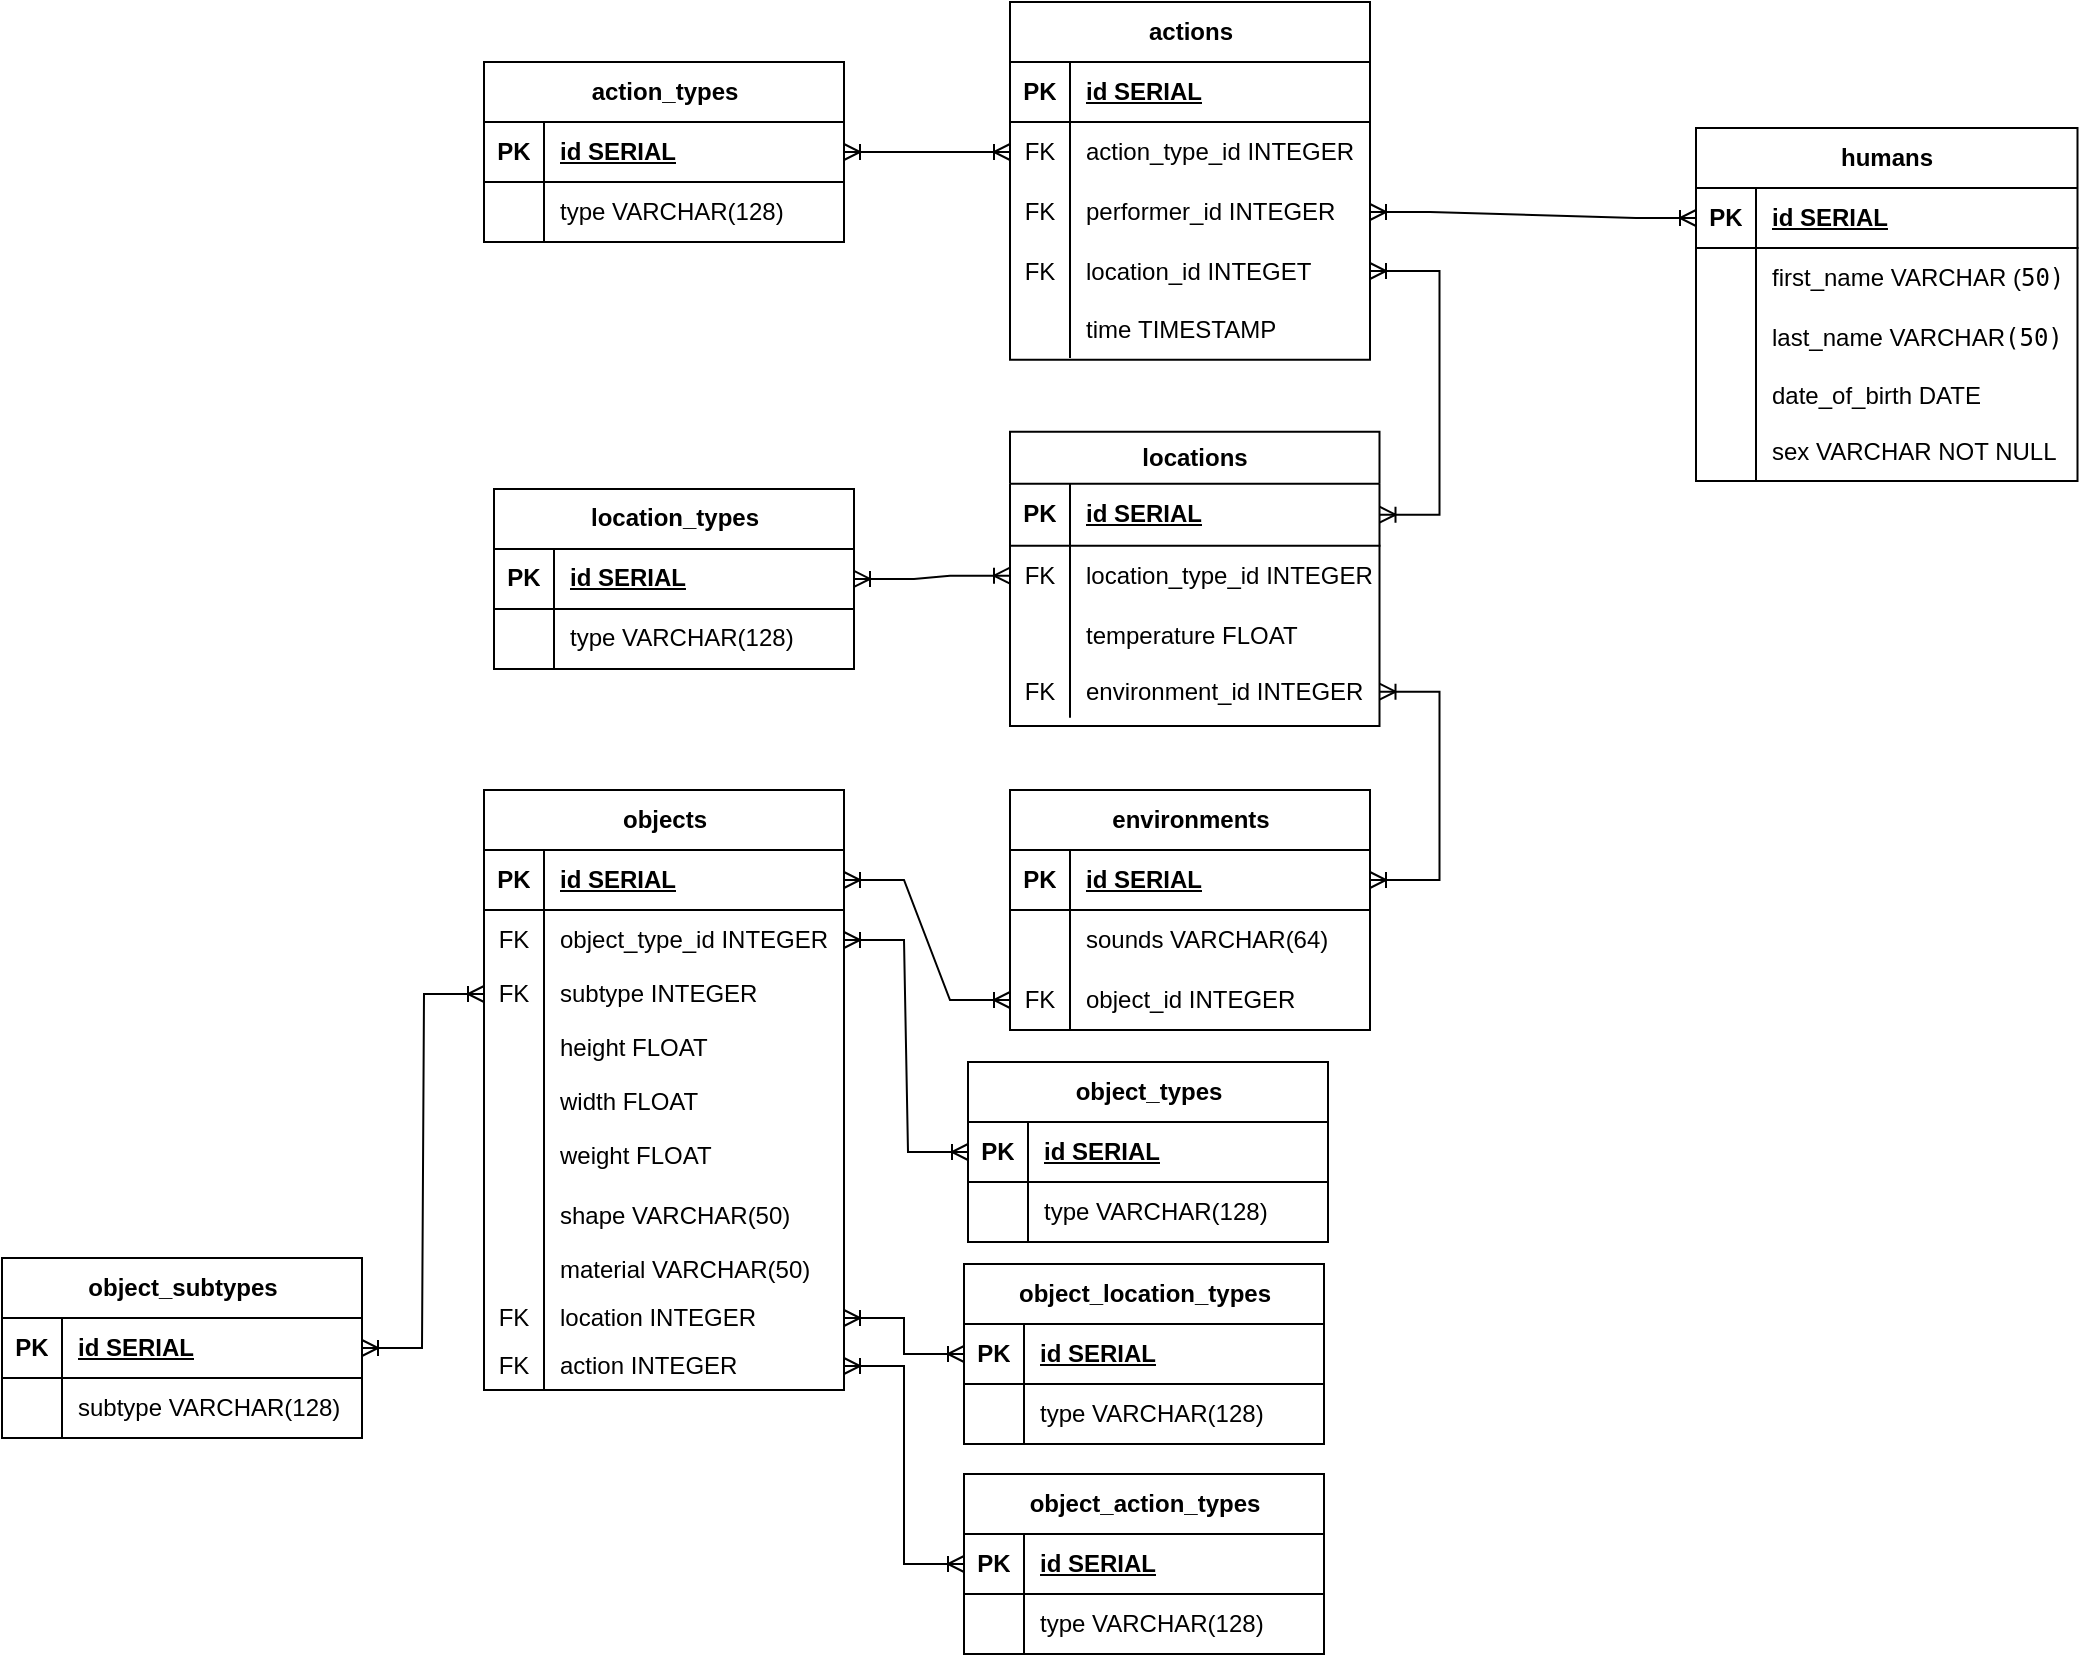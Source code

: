<mxfile version="21.1.9" type="device">
  <diagram id="1F1Uj4QIx_SxdpjS0qH0" name="Страница 1">
    <mxGraphModel dx="1195" dy="258" grid="0" gridSize="10" guides="1" tooltips="1" connect="1" arrows="1" fold="1" page="0" pageScale="1" pageWidth="827" pageHeight="1169" math="0" shadow="0">
      <root>
        <mxCell id="0" />
        <mxCell id="1" parent="0" />
        <mxCell id="ELPBEld-BGU16BLVGhPY-14" value="humans" style="shape=table;startSize=30;container=1;collapsible=1;childLayout=tableLayout;fixedRows=1;rowLines=0;fontStyle=1;align=center;resizeLast=1;html=1;fillColor=none;" parent="1" vertex="1">
          <mxGeometry x="897" y="718" width="190.75" height="176.458" as="geometry" />
        </mxCell>
        <mxCell id="ELPBEld-BGU16BLVGhPY-15" value="" style="shape=tableRow;horizontal=0;startSize=0;swimlaneHead=0;swimlaneBody=0;fillColor=none;collapsible=0;dropTarget=0;points=[[0,0.5],[1,0.5]];portConstraint=eastwest;top=0;left=0;right=0;bottom=1;" parent="ELPBEld-BGU16BLVGhPY-14" vertex="1">
          <mxGeometry y="30" width="190.75" height="30" as="geometry" />
        </mxCell>
        <mxCell id="ELPBEld-BGU16BLVGhPY-16" value="PK" style="shape=partialRectangle;connectable=0;fillColor=none;top=0;left=0;bottom=0;right=0;fontStyle=1;overflow=hidden;whiteSpace=wrap;html=1;" parent="ELPBEld-BGU16BLVGhPY-15" vertex="1">
          <mxGeometry width="30" height="30" as="geometry">
            <mxRectangle width="30" height="30" as="alternateBounds" />
          </mxGeometry>
        </mxCell>
        <mxCell id="ELPBEld-BGU16BLVGhPY-17" value="id&amp;nbsp;SERIAL" style="shape=partialRectangle;connectable=0;fillColor=none;top=0;left=0;bottom=0;right=0;align=left;spacingLeft=6;fontStyle=5;overflow=hidden;whiteSpace=wrap;html=1;" parent="ELPBEld-BGU16BLVGhPY-15" vertex="1">
          <mxGeometry x="30" width="160.75" height="30" as="geometry">
            <mxRectangle width="160.75" height="30" as="alternateBounds" />
          </mxGeometry>
        </mxCell>
        <mxCell id="ELPBEld-BGU16BLVGhPY-18" value="" style="shape=tableRow;horizontal=0;startSize=0;swimlaneHead=0;swimlaneBody=0;fillColor=none;collapsible=0;dropTarget=0;points=[[0,0.5],[1,0.5]];portConstraint=eastwest;top=0;left=0;right=0;bottom=0;" parent="ELPBEld-BGU16BLVGhPY-14" vertex="1">
          <mxGeometry y="60" width="190.75" height="30" as="geometry" />
        </mxCell>
        <mxCell id="ELPBEld-BGU16BLVGhPY-19" value="" style="shape=partialRectangle;connectable=0;fillColor=none;top=0;left=0;bottom=0;right=0;editable=1;overflow=hidden;whiteSpace=wrap;html=1;" parent="ELPBEld-BGU16BLVGhPY-18" vertex="1">
          <mxGeometry width="30" height="30" as="geometry">
            <mxRectangle width="30" height="30" as="alternateBounds" />
          </mxGeometry>
        </mxCell>
        <mxCell id="ELPBEld-BGU16BLVGhPY-20" value="first_name&amp;nbsp;VARCHAR (&lt;span style=&quot;border-color: var(--border-color); font-family: &amp;quot;JetBrains Mono&amp;quot;, monospace;&quot;&gt;50)&lt;/span&gt;" style="shape=partialRectangle;connectable=0;fillColor=none;top=0;left=0;bottom=0;right=0;align=left;spacingLeft=6;overflow=hidden;whiteSpace=wrap;html=1;" parent="ELPBEld-BGU16BLVGhPY-18" vertex="1">
          <mxGeometry x="30" width="160.75" height="30" as="geometry">
            <mxRectangle width="160.75" height="30" as="alternateBounds" />
          </mxGeometry>
        </mxCell>
        <mxCell id="ELPBEld-BGU16BLVGhPY-21" value="" style="shape=tableRow;horizontal=0;startSize=0;swimlaneHead=0;swimlaneBody=0;fillColor=none;collapsible=0;dropTarget=0;points=[[0,0.5],[1,0.5]];portConstraint=eastwest;top=0;left=0;right=0;bottom=0;" parent="ELPBEld-BGU16BLVGhPY-14" vertex="1">
          <mxGeometry y="90" width="190.75" height="30" as="geometry" />
        </mxCell>
        <mxCell id="ELPBEld-BGU16BLVGhPY-22" value="" style="shape=partialRectangle;connectable=0;fillColor=none;top=0;left=0;bottom=0;right=0;editable=1;overflow=hidden;whiteSpace=wrap;html=1;" parent="ELPBEld-BGU16BLVGhPY-21" vertex="1">
          <mxGeometry width="30" height="30" as="geometry">
            <mxRectangle width="30" height="30" as="alternateBounds" />
          </mxGeometry>
        </mxCell>
        <mxCell id="ELPBEld-BGU16BLVGhPY-23" value="last_name&amp;nbsp;VARCHAR&lt;span style=&quot;background-color: rgb(255, 255, 255);&quot;&gt;&lt;span style=&quot;font-family: &amp;quot;JetBrains Mono&amp;quot;, monospace;&quot;&gt;(&lt;/span&gt;&lt;span style=&quot;font-family: &amp;quot;JetBrains Mono&amp;quot;, monospace;&quot;&gt;50&lt;/span&gt;&lt;span style=&quot;font-family: &amp;quot;JetBrains Mono&amp;quot;, monospace;&quot;&gt;)&lt;/span&gt;&lt;/span&gt;" style="shape=partialRectangle;connectable=0;fillColor=none;top=0;left=0;bottom=0;right=0;align=left;spacingLeft=6;overflow=hidden;whiteSpace=wrap;html=1;" parent="ELPBEld-BGU16BLVGhPY-21" vertex="1">
          <mxGeometry x="30" width="160.75" height="30" as="geometry">
            <mxRectangle width="160.75" height="30" as="alternateBounds" />
          </mxGeometry>
        </mxCell>
        <mxCell id="ELPBEld-BGU16BLVGhPY-28" value="" style="shape=tableRow;horizontal=0;startSize=0;swimlaneHead=0;swimlaneBody=0;fillColor=none;collapsible=0;dropTarget=0;points=[[0,0.5],[1,0.5]];portConstraint=eastwest;top=0;left=0;right=0;bottom=0;" parent="ELPBEld-BGU16BLVGhPY-14" vertex="1">
          <mxGeometry y="120" width="190.75" height="28" as="geometry" />
        </mxCell>
        <mxCell id="ELPBEld-BGU16BLVGhPY-29" value="" style="shape=partialRectangle;connectable=0;fillColor=none;top=0;left=0;bottom=0;right=0;editable=1;overflow=hidden;whiteSpace=wrap;html=1;" parent="ELPBEld-BGU16BLVGhPY-28" vertex="1">
          <mxGeometry width="30" height="28" as="geometry">
            <mxRectangle width="30" height="28" as="alternateBounds" />
          </mxGeometry>
        </mxCell>
        <mxCell id="ELPBEld-BGU16BLVGhPY-30" value="date_of_birth&amp;nbsp;DATE" style="shape=partialRectangle;connectable=0;fillColor=none;top=0;left=0;bottom=0;right=0;align=left;spacingLeft=6;overflow=hidden;whiteSpace=wrap;html=1;strokeColor=inherit;strokeWidth=8;" parent="ELPBEld-BGU16BLVGhPY-28" vertex="1">
          <mxGeometry x="30" width="160.75" height="28" as="geometry">
            <mxRectangle width="160.75" height="28" as="alternateBounds" />
          </mxGeometry>
        </mxCell>
        <mxCell id="ELPBEld-BGU16BLVGhPY-47" value="" style="shape=tableRow;horizontal=0;startSize=0;swimlaneHead=0;swimlaneBody=0;fillColor=none;collapsible=0;dropTarget=0;points=[[0,0.5],[1,0.5]];portConstraint=eastwest;top=0;left=0;right=0;bottom=0;" parent="ELPBEld-BGU16BLVGhPY-14" vertex="1">
          <mxGeometry y="148" width="190.75" height="28" as="geometry" />
        </mxCell>
        <mxCell id="ELPBEld-BGU16BLVGhPY-48" value="" style="shape=partialRectangle;connectable=0;fillColor=none;top=0;left=0;bottom=0;right=0;editable=1;overflow=hidden;whiteSpace=wrap;html=1;" parent="ELPBEld-BGU16BLVGhPY-47" vertex="1">
          <mxGeometry width="30" height="28" as="geometry">
            <mxRectangle width="30" height="28" as="alternateBounds" />
          </mxGeometry>
        </mxCell>
        <mxCell id="ELPBEld-BGU16BLVGhPY-49" value="sex&amp;nbsp;VARCHAR NOT NULL" style="shape=partialRectangle;connectable=0;fillColor=none;top=0;left=0;bottom=0;right=0;align=left;spacingLeft=6;overflow=hidden;whiteSpace=wrap;html=1;strokeColor=inherit;strokeWidth=8;" parent="ELPBEld-BGU16BLVGhPY-47" vertex="1">
          <mxGeometry x="30" width="160.75" height="28" as="geometry">
            <mxRectangle width="160.75" height="28" as="alternateBounds" />
          </mxGeometry>
        </mxCell>
        <mxCell id="ELPBEld-BGU16BLVGhPY-52" value="actions" style="shape=table;startSize=30;container=1;collapsible=1;childLayout=tableLayout;fixedRows=1;rowLines=0;fontStyle=1;align=center;resizeLast=1;html=1;fillColor=none;" parent="1" vertex="1">
          <mxGeometry x="554" y="655" width="180" height="178.875" as="geometry" />
        </mxCell>
        <mxCell id="ELPBEld-BGU16BLVGhPY-53" value="" style="shape=tableRow;horizontal=0;startSize=0;swimlaneHead=0;swimlaneBody=0;fillColor=none;collapsible=0;dropTarget=0;points=[[0,0.5],[1,0.5]];portConstraint=eastwest;top=0;left=0;right=0;bottom=1;" parent="ELPBEld-BGU16BLVGhPY-52" vertex="1">
          <mxGeometry y="30" width="180" height="30" as="geometry" />
        </mxCell>
        <mxCell id="ELPBEld-BGU16BLVGhPY-54" value="PK" style="shape=partialRectangle;connectable=0;fillColor=none;top=0;left=0;bottom=0;right=0;fontStyle=1;overflow=hidden;whiteSpace=wrap;html=1;" parent="ELPBEld-BGU16BLVGhPY-53" vertex="1">
          <mxGeometry width="30" height="30" as="geometry">
            <mxRectangle width="30" height="30" as="alternateBounds" />
          </mxGeometry>
        </mxCell>
        <mxCell id="ELPBEld-BGU16BLVGhPY-55" value="id&amp;nbsp;SERIAL" style="shape=partialRectangle;connectable=0;fillColor=none;top=0;left=0;bottom=0;right=0;align=left;spacingLeft=6;fontStyle=5;overflow=hidden;whiteSpace=wrap;html=1;" parent="ELPBEld-BGU16BLVGhPY-53" vertex="1">
          <mxGeometry x="30" width="150" height="30" as="geometry">
            <mxRectangle width="150" height="30" as="alternateBounds" />
          </mxGeometry>
        </mxCell>
        <mxCell id="ELPBEld-BGU16BLVGhPY-56" value="" style="shape=tableRow;horizontal=0;startSize=0;swimlaneHead=0;swimlaneBody=0;fillColor=none;collapsible=0;dropTarget=0;points=[[0,0.5],[1,0.5]];portConstraint=eastwest;top=0;left=0;right=0;bottom=0;" parent="ELPBEld-BGU16BLVGhPY-52" vertex="1">
          <mxGeometry y="60" width="180" height="30" as="geometry" />
        </mxCell>
        <mxCell id="ELPBEld-BGU16BLVGhPY-57" value="FK" style="shape=partialRectangle;connectable=0;fillColor=none;top=0;left=0;bottom=0;right=0;editable=1;overflow=hidden;whiteSpace=wrap;html=1;" parent="ELPBEld-BGU16BLVGhPY-56" vertex="1">
          <mxGeometry width="30" height="30" as="geometry">
            <mxRectangle width="30" height="30" as="alternateBounds" />
          </mxGeometry>
        </mxCell>
        <mxCell id="ELPBEld-BGU16BLVGhPY-58" value="action_type_id INTEGER" style="shape=partialRectangle;connectable=0;fillColor=none;top=0;left=0;bottom=0;right=0;align=left;spacingLeft=6;overflow=hidden;whiteSpace=wrap;html=1;" parent="ELPBEld-BGU16BLVGhPY-56" vertex="1">
          <mxGeometry x="30" width="150" height="30" as="geometry">
            <mxRectangle width="150" height="30" as="alternateBounds" />
          </mxGeometry>
        </mxCell>
        <mxCell id="ELPBEld-BGU16BLVGhPY-59" value="" style="shape=tableRow;horizontal=0;startSize=0;swimlaneHead=0;swimlaneBody=0;fillColor=none;collapsible=0;dropTarget=0;points=[[0,0.5],[1,0.5]];portConstraint=eastwest;top=0;left=0;right=0;bottom=0;" parent="ELPBEld-BGU16BLVGhPY-52" vertex="1">
          <mxGeometry y="90" width="180" height="30" as="geometry" />
        </mxCell>
        <mxCell id="ELPBEld-BGU16BLVGhPY-60" value="FK" style="shape=partialRectangle;connectable=0;fillColor=none;top=0;left=0;bottom=0;right=0;editable=1;overflow=hidden;whiteSpace=wrap;html=1;" parent="ELPBEld-BGU16BLVGhPY-59" vertex="1">
          <mxGeometry width="30" height="30" as="geometry">
            <mxRectangle width="30" height="30" as="alternateBounds" />
          </mxGeometry>
        </mxCell>
        <mxCell id="ELPBEld-BGU16BLVGhPY-61" value="performer_id INTEGER" style="shape=partialRectangle;connectable=0;fillColor=none;top=0;left=0;bottom=0;right=0;align=left;spacingLeft=6;overflow=hidden;whiteSpace=wrap;html=1;" parent="ELPBEld-BGU16BLVGhPY-59" vertex="1">
          <mxGeometry x="30" width="150" height="30" as="geometry">
            <mxRectangle width="150" height="30" as="alternateBounds" />
          </mxGeometry>
        </mxCell>
        <mxCell id="ELPBEld-BGU16BLVGhPY-62" value="" style="shape=tableRow;horizontal=0;startSize=0;swimlaneHead=0;swimlaneBody=0;fillColor=none;collapsible=0;dropTarget=0;points=[[0,0.5],[1,0.5]];portConstraint=eastwest;top=0;left=0;right=0;bottom=0;" parent="ELPBEld-BGU16BLVGhPY-52" vertex="1">
          <mxGeometry y="120" width="180" height="29" as="geometry" />
        </mxCell>
        <mxCell id="ELPBEld-BGU16BLVGhPY-63" value="FK" style="shape=partialRectangle;connectable=0;fillColor=none;top=0;left=0;bottom=0;right=0;editable=1;overflow=hidden;whiteSpace=wrap;html=1;" parent="ELPBEld-BGU16BLVGhPY-62" vertex="1">
          <mxGeometry width="30" height="29" as="geometry">
            <mxRectangle width="30" height="29" as="alternateBounds" />
          </mxGeometry>
        </mxCell>
        <mxCell id="ELPBEld-BGU16BLVGhPY-64" value="location_id INTEGET" style="shape=partialRectangle;connectable=0;fillColor=none;top=0;left=0;bottom=0;right=0;align=left;spacingLeft=6;overflow=hidden;whiteSpace=wrap;html=1;strokeColor=inherit;strokeWidth=8;" parent="ELPBEld-BGU16BLVGhPY-62" vertex="1">
          <mxGeometry x="30" width="150" height="29" as="geometry">
            <mxRectangle width="150" height="29" as="alternateBounds" />
          </mxGeometry>
        </mxCell>
        <mxCell id="ELPBEld-BGU16BLVGhPY-66" value="" style="shape=tableRow;horizontal=0;startSize=0;swimlaneHead=0;swimlaneBody=0;fillColor=none;collapsible=0;dropTarget=0;points=[[0,0.5],[1,0.5]];portConstraint=eastwest;top=0;left=0;right=0;bottom=0;" parent="ELPBEld-BGU16BLVGhPY-52" vertex="1">
          <mxGeometry y="149" width="180" height="29" as="geometry" />
        </mxCell>
        <mxCell id="ELPBEld-BGU16BLVGhPY-67" value="" style="shape=partialRectangle;connectable=0;fillColor=none;top=0;left=0;bottom=0;right=0;editable=1;overflow=hidden;whiteSpace=wrap;html=1;" parent="ELPBEld-BGU16BLVGhPY-66" vertex="1">
          <mxGeometry width="30" height="29" as="geometry">
            <mxRectangle width="30" height="29" as="alternateBounds" />
          </mxGeometry>
        </mxCell>
        <mxCell id="ELPBEld-BGU16BLVGhPY-68" value="time&amp;nbsp;TIMESTAMP" style="shape=partialRectangle;connectable=0;fillColor=none;top=0;left=0;bottom=0;right=0;align=left;spacingLeft=6;overflow=hidden;whiteSpace=wrap;html=1;strokeColor=inherit;strokeWidth=8;" parent="ELPBEld-BGU16BLVGhPY-66" vertex="1">
          <mxGeometry x="30" width="150" height="29" as="geometry">
            <mxRectangle width="150" height="29" as="alternateBounds" />
          </mxGeometry>
        </mxCell>
        <mxCell id="ELPBEld-BGU16BLVGhPY-65" value="" style="edgeStyle=entityRelationEdgeStyle;fontSize=12;html=1;endArrow=ERoneToMany;startArrow=ERoneToMany;rounded=0;" parent="1" source="ELPBEld-BGU16BLVGhPY-59" target="ELPBEld-BGU16BLVGhPY-15" edge="1">
          <mxGeometry width="100" height="100" relative="1" as="geometry">
            <mxPoint x="805" y="856" as="sourcePoint" />
            <mxPoint x="868" y="968" as="targetPoint" />
          </mxGeometry>
        </mxCell>
        <mxCell id="ELPBEld-BGU16BLVGhPY-69" value="locations" style="shape=table;startSize=26;container=1;collapsible=1;childLayout=tableLayout;fixedRows=1;rowLines=0;fontStyle=1;align=center;resizeLast=1;html=1;fillColor=none;" parent="1" vertex="1">
          <mxGeometry x="554" y="869.85" width="184.75" height="147.192" as="geometry" />
        </mxCell>
        <mxCell id="ELPBEld-BGU16BLVGhPY-70" value="" style="shape=tableRow;horizontal=0;startSize=0;swimlaneHead=0;swimlaneBody=0;fillColor=none;collapsible=0;dropTarget=0;points=[[0,0.5],[1,0.5]];portConstraint=eastwest;top=0;left=0;right=0;bottom=1;" parent="ELPBEld-BGU16BLVGhPY-69" vertex="1">
          <mxGeometry y="26" width="184.75" height="31" as="geometry" />
        </mxCell>
        <mxCell id="ELPBEld-BGU16BLVGhPY-71" value="PK" style="shape=partialRectangle;connectable=0;fillColor=none;top=0;left=0;bottom=0;right=0;fontStyle=1;overflow=hidden;whiteSpace=wrap;html=1;" parent="ELPBEld-BGU16BLVGhPY-70" vertex="1">
          <mxGeometry width="30" height="31" as="geometry">
            <mxRectangle width="30" height="31" as="alternateBounds" />
          </mxGeometry>
        </mxCell>
        <mxCell id="ELPBEld-BGU16BLVGhPY-72" value="id&amp;nbsp;SERIAL" style="shape=partialRectangle;connectable=0;fillColor=none;top=0;left=0;bottom=0;right=0;align=left;spacingLeft=6;fontStyle=5;overflow=hidden;whiteSpace=wrap;html=1;" parent="ELPBEld-BGU16BLVGhPY-70" vertex="1">
          <mxGeometry x="30" width="154.75" height="31" as="geometry">
            <mxRectangle width="154.75" height="31" as="alternateBounds" />
          </mxGeometry>
        </mxCell>
        <mxCell id="ELPBEld-BGU16BLVGhPY-73" value="" style="shape=tableRow;horizontal=0;startSize=0;swimlaneHead=0;swimlaneBody=0;fillColor=none;collapsible=0;dropTarget=0;points=[[0,0.5],[1,0.5]];portConstraint=eastwest;top=0;left=0;right=0;bottom=0;" parent="ELPBEld-BGU16BLVGhPY-69" vertex="1">
          <mxGeometry y="57" width="184.75" height="30" as="geometry" />
        </mxCell>
        <mxCell id="ELPBEld-BGU16BLVGhPY-74" value="FK" style="shape=partialRectangle;connectable=0;fillColor=none;top=0;left=0;bottom=0;right=0;editable=1;overflow=hidden;whiteSpace=wrap;html=1;" parent="ELPBEld-BGU16BLVGhPY-73" vertex="1">
          <mxGeometry width="30" height="30" as="geometry">
            <mxRectangle width="30" height="30" as="alternateBounds" />
          </mxGeometry>
        </mxCell>
        <mxCell id="ELPBEld-BGU16BLVGhPY-75" value="location_type_id INTEGER" style="shape=partialRectangle;connectable=0;fillColor=none;top=0;left=0;bottom=0;right=0;align=left;spacingLeft=6;overflow=hidden;whiteSpace=wrap;html=1;" parent="ELPBEld-BGU16BLVGhPY-73" vertex="1">
          <mxGeometry x="30" width="154.75" height="30" as="geometry">
            <mxRectangle width="154.75" height="30" as="alternateBounds" />
          </mxGeometry>
        </mxCell>
        <mxCell id="ELPBEld-BGU16BLVGhPY-76" value="" style="shape=tableRow;horizontal=0;startSize=0;swimlaneHead=0;swimlaneBody=0;fillColor=none;collapsible=0;dropTarget=0;points=[[0,0.5],[1,0.5]];portConstraint=eastwest;top=0;left=0;right=0;bottom=0;" parent="ELPBEld-BGU16BLVGhPY-69" vertex="1">
          <mxGeometry y="87" width="184.75" height="30" as="geometry" />
        </mxCell>
        <mxCell id="ELPBEld-BGU16BLVGhPY-77" value="" style="shape=partialRectangle;connectable=0;fillColor=none;top=0;left=0;bottom=0;right=0;editable=1;overflow=hidden;whiteSpace=wrap;html=1;" parent="ELPBEld-BGU16BLVGhPY-76" vertex="1">
          <mxGeometry width="30" height="30" as="geometry">
            <mxRectangle width="30" height="30" as="alternateBounds" />
          </mxGeometry>
        </mxCell>
        <mxCell id="ELPBEld-BGU16BLVGhPY-78" value="temperature FLOAT" style="shape=partialRectangle;connectable=0;fillColor=none;top=0;left=0;bottom=0;right=0;align=left;spacingLeft=6;overflow=hidden;whiteSpace=wrap;html=1;" parent="ELPBEld-BGU16BLVGhPY-76" vertex="1">
          <mxGeometry x="30" width="154.75" height="30" as="geometry">
            <mxRectangle width="154.75" height="30" as="alternateBounds" />
          </mxGeometry>
        </mxCell>
        <mxCell id="ELPBEld-BGU16BLVGhPY-79" value="" style="shape=tableRow;horizontal=0;startSize=0;swimlaneHead=0;swimlaneBody=0;fillColor=none;collapsible=0;dropTarget=0;points=[[0,0.5],[1,0.5]];portConstraint=eastwest;top=0;left=0;right=0;bottom=0;" parent="ELPBEld-BGU16BLVGhPY-69" vertex="1">
          <mxGeometry y="117" width="184.75" height="26" as="geometry" />
        </mxCell>
        <mxCell id="ELPBEld-BGU16BLVGhPY-80" value="FK" style="shape=partialRectangle;connectable=0;fillColor=none;top=0;left=0;bottom=0;right=0;editable=1;overflow=hidden;whiteSpace=wrap;html=1;" parent="ELPBEld-BGU16BLVGhPY-79" vertex="1">
          <mxGeometry width="30" height="26" as="geometry">
            <mxRectangle width="30" height="26" as="alternateBounds" />
          </mxGeometry>
        </mxCell>
        <mxCell id="ELPBEld-BGU16BLVGhPY-81" value="environment_id INTEGER" style="shape=partialRectangle;connectable=0;fillColor=none;top=0;left=0;bottom=0;right=0;align=left;spacingLeft=6;overflow=hidden;whiteSpace=wrap;html=1;strokeColor=inherit;strokeWidth=8;" parent="ELPBEld-BGU16BLVGhPY-79" vertex="1">
          <mxGeometry x="30" width="154.75" height="26" as="geometry">
            <mxRectangle width="154.75" height="26" as="alternateBounds" />
          </mxGeometry>
        </mxCell>
        <mxCell id="ELPBEld-BGU16BLVGhPY-98" value="environments" style="shape=table;startSize=30;container=1;collapsible=1;childLayout=tableLayout;fixedRows=1;rowLines=0;fontStyle=1;align=center;resizeLast=1;html=1;fillColor=none;" parent="1" vertex="1">
          <mxGeometry x="554" y="1049" width="180" height="120" as="geometry" />
        </mxCell>
        <mxCell id="ELPBEld-BGU16BLVGhPY-99" value="" style="shape=tableRow;horizontal=0;startSize=0;swimlaneHead=0;swimlaneBody=0;fillColor=none;collapsible=0;dropTarget=0;points=[[0,0.5],[1,0.5]];portConstraint=eastwest;top=0;left=0;right=0;bottom=1;" parent="ELPBEld-BGU16BLVGhPY-98" vertex="1">
          <mxGeometry y="30" width="180" height="30" as="geometry" />
        </mxCell>
        <mxCell id="ELPBEld-BGU16BLVGhPY-100" value="PK" style="shape=partialRectangle;connectable=0;fillColor=none;top=0;left=0;bottom=0;right=0;fontStyle=1;overflow=hidden;whiteSpace=wrap;html=1;" parent="ELPBEld-BGU16BLVGhPY-99" vertex="1">
          <mxGeometry width="30" height="30" as="geometry">
            <mxRectangle width="30" height="30" as="alternateBounds" />
          </mxGeometry>
        </mxCell>
        <mxCell id="ELPBEld-BGU16BLVGhPY-101" value="id&amp;nbsp;SERIAL" style="shape=partialRectangle;connectable=0;fillColor=none;top=0;left=0;bottom=0;right=0;align=left;spacingLeft=6;fontStyle=5;overflow=hidden;whiteSpace=wrap;html=1;" parent="ELPBEld-BGU16BLVGhPY-99" vertex="1">
          <mxGeometry x="30" width="150" height="30" as="geometry">
            <mxRectangle width="150" height="30" as="alternateBounds" />
          </mxGeometry>
        </mxCell>
        <mxCell id="ELPBEld-BGU16BLVGhPY-102" value="" style="shape=tableRow;horizontal=0;startSize=0;swimlaneHead=0;swimlaneBody=0;fillColor=none;collapsible=0;dropTarget=0;points=[[0,0.5],[1,0.5]];portConstraint=eastwest;top=0;left=0;right=0;bottom=0;" parent="ELPBEld-BGU16BLVGhPY-98" vertex="1">
          <mxGeometry y="60" width="180" height="30" as="geometry" />
        </mxCell>
        <mxCell id="ELPBEld-BGU16BLVGhPY-103" value="" style="shape=partialRectangle;connectable=0;fillColor=none;top=0;left=0;bottom=0;right=0;editable=1;overflow=hidden;whiteSpace=wrap;html=1;" parent="ELPBEld-BGU16BLVGhPY-102" vertex="1">
          <mxGeometry width="30" height="30" as="geometry">
            <mxRectangle width="30" height="30" as="alternateBounds" />
          </mxGeometry>
        </mxCell>
        <mxCell id="ELPBEld-BGU16BLVGhPY-104" value="sounds VARCHAR(64)" style="shape=partialRectangle;connectable=0;fillColor=none;top=0;left=0;bottom=0;right=0;align=left;spacingLeft=6;overflow=hidden;whiteSpace=wrap;html=1;" parent="ELPBEld-BGU16BLVGhPY-102" vertex="1">
          <mxGeometry x="30" width="150" height="30" as="geometry">
            <mxRectangle width="150" height="30" as="alternateBounds" />
          </mxGeometry>
        </mxCell>
        <mxCell id="ELPBEld-BGU16BLVGhPY-105" value="" style="shape=tableRow;horizontal=0;startSize=0;swimlaneHead=0;swimlaneBody=0;fillColor=none;collapsible=0;dropTarget=0;points=[[0,0.5],[1,0.5]];portConstraint=eastwest;top=0;left=0;right=0;bottom=0;" parent="ELPBEld-BGU16BLVGhPY-98" vertex="1">
          <mxGeometry y="90" width="180" height="30" as="geometry" />
        </mxCell>
        <mxCell id="ELPBEld-BGU16BLVGhPY-106" value="FK" style="shape=partialRectangle;connectable=0;fillColor=none;top=0;left=0;bottom=0;right=0;editable=1;overflow=hidden;whiteSpace=wrap;html=1;" parent="ELPBEld-BGU16BLVGhPY-105" vertex="1">
          <mxGeometry width="30" height="30" as="geometry">
            <mxRectangle width="30" height="30" as="alternateBounds" />
          </mxGeometry>
        </mxCell>
        <mxCell id="ELPBEld-BGU16BLVGhPY-107" value="object_id INTEGER" style="shape=partialRectangle;connectable=0;fillColor=none;top=0;left=0;bottom=0;right=0;align=left;spacingLeft=6;overflow=hidden;whiteSpace=wrap;html=1;" parent="ELPBEld-BGU16BLVGhPY-105" vertex="1">
          <mxGeometry x="30" width="150" height="30" as="geometry">
            <mxRectangle width="150" height="30" as="alternateBounds" />
          </mxGeometry>
        </mxCell>
        <mxCell id="ELPBEld-BGU16BLVGhPY-111" value="objects" style="shape=table;startSize=30;container=1;collapsible=1;childLayout=tableLayout;fixedRows=1;rowLines=0;fontStyle=1;align=center;resizeLast=1;html=1;fillColor=none;" parent="1" vertex="1">
          <mxGeometry x="291" y="1049" width="180" height="300" as="geometry" />
        </mxCell>
        <mxCell id="ELPBEld-BGU16BLVGhPY-112" value="" style="shape=tableRow;horizontal=0;startSize=0;swimlaneHead=0;swimlaneBody=0;fillColor=none;collapsible=0;dropTarget=0;points=[[0,0.5],[1,0.5]];portConstraint=eastwest;top=0;left=0;right=0;bottom=1;" parent="ELPBEld-BGU16BLVGhPY-111" vertex="1">
          <mxGeometry y="30" width="180" height="30" as="geometry" />
        </mxCell>
        <mxCell id="ELPBEld-BGU16BLVGhPY-113" value="PK" style="shape=partialRectangle;connectable=0;fillColor=none;top=0;left=0;bottom=0;right=0;fontStyle=1;overflow=hidden;whiteSpace=wrap;html=1;" parent="ELPBEld-BGU16BLVGhPY-112" vertex="1">
          <mxGeometry width="30" height="30" as="geometry">
            <mxRectangle width="30" height="30" as="alternateBounds" />
          </mxGeometry>
        </mxCell>
        <mxCell id="ELPBEld-BGU16BLVGhPY-114" value="id&amp;nbsp;SERIAL" style="shape=partialRectangle;connectable=0;fillColor=none;top=0;left=0;bottom=0;right=0;align=left;spacingLeft=6;fontStyle=5;overflow=hidden;whiteSpace=wrap;html=1;" parent="ELPBEld-BGU16BLVGhPY-112" vertex="1">
          <mxGeometry x="30" width="150" height="30" as="geometry">
            <mxRectangle width="150" height="30" as="alternateBounds" />
          </mxGeometry>
        </mxCell>
        <mxCell id="ELPBEld-BGU16BLVGhPY-115" value="" style="shape=tableRow;horizontal=0;startSize=0;swimlaneHead=0;swimlaneBody=0;fillColor=none;collapsible=0;dropTarget=0;points=[[0,0.5],[1,0.5]];portConstraint=eastwest;top=0;left=0;right=0;bottom=0;" parent="ELPBEld-BGU16BLVGhPY-111" vertex="1">
          <mxGeometry y="60" width="180" height="30" as="geometry" />
        </mxCell>
        <mxCell id="ELPBEld-BGU16BLVGhPY-116" value="FK" style="shape=partialRectangle;connectable=0;fillColor=none;top=0;left=0;bottom=0;right=0;editable=1;overflow=hidden;whiteSpace=wrap;html=1;" parent="ELPBEld-BGU16BLVGhPY-115" vertex="1">
          <mxGeometry width="30" height="30" as="geometry">
            <mxRectangle width="30" height="30" as="alternateBounds" />
          </mxGeometry>
        </mxCell>
        <mxCell id="ELPBEld-BGU16BLVGhPY-117" value="object_type_id INTEGER" style="shape=partialRectangle;connectable=0;fillColor=none;top=0;left=0;bottom=0;right=0;align=left;spacingLeft=6;overflow=hidden;whiteSpace=wrap;html=1;" parent="ELPBEld-BGU16BLVGhPY-115" vertex="1">
          <mxGeometry x="30" width="150" height="30" as="geometry">
            <mxRectangle width="150" height="30" as="alternateBounds" />
          </mxGeometry>
        </mxCell>
        <mxCell id="ELPBEld-BGU16BLVGhPY-174" value="" style="shape=tableRow;horizontal=0;startSize=0;swimlaneHead=0;swimlaneBody=0;fillColor=none;collapsible=0;dropTarget=0;points=[[0,0.5],[1,0.5]];portConstraint=eastwest;top=0;left=0;right=0;bottom=0;" parent="ELPBEld-BGU16BLVGhPY-111" vertex="1">
          <mxGeometry y="90" width="180" height="24" as="geometry" />
        </mxCell>
        <mxCell id="ELPBEld-BGU16BLVGhPY-175" value="FK" style="shape=partialRectangle;connectable=0;fillColor=none;top=0;left=0;bottom=0;right=0;editable=1;overflow=hidden;whiteSpace=wrap;html=1;" parent="ELPBEld-BGU16BLVGhPY-174" vertex="1">
          <mxGeometry width="30" height="24" as="geometry">
            <mxRectangle width="30" height="24" as="alternateBounds" />
          </mxGeometry>
        </mxCell>
        <mxCell id="ELPBEld-BGU16BLVGhPY-176" value="subtype INTEGER" style="shape=partialRectangle;connectable=0;fillColor=none;top=0;left=0;bottom=0;right=0;align=left;spacingLeft=6;overflow=hidden;whiteSpace=wrap;html=1;strokeColor=inherit;strokeWidth=8;" parent="ELPBEld-BGU16BLVGhPY-174" vertex="1">
          <mxGeometry x="30" width="150" height="24" as="geometry">
            <mxRectangle width="150" height="24" as="alternateBounds" />
          </mxGeometry>
        </mxCell>
        <mxCell id="ELPBEld-BGU16BLVGhPY-143" value="" style="shape=tableRow;horizontal=0;startSize=0;swimlaneHead=0;swimlaneBody=0;fillColor=none;collapsible=0;dropTarget=0;points=[[0,0.5],[1,0.5]];portConstraint=eastwest;top=0;left=0;right=0;bottom=0;" parent="ELPBEld-BGU16BLVGhPY-111" vertex="1">
          <mxGeometry y="114" width="180" height="30" as="geometry" />
        </mxCell>
        <mxCell id="ELPBEld-BGU16BLVGhPY-144" value="" style="shape=partialRectangle;connectable=0;fillColor=none;top=0;left=0;bottom=0;right=0;editable=1;overflow=hidden;whiteSpace=wrap;html=1;" parent="ELPBEld-BGU16BLVGhPY-143" vertex="1">
          <mxGeometry width="30" height="30" as="geometry">
            <mxRectangle width="30" height="30" as="alternateBounds" />
          </mxGeometry>
        </mxCell>
        <mxCell id="ELPBEld-BGU16BLVGhPY-145" value="height FLOAT" style="shape=partialRectangle;connectable=0;fillColor=none;top=0;left=0;bottom=0;right=0;align=left;spacingLeft=6;overflow=hidden;whiteSpace=wrap;html=1;" parent="ELPBEld-BGU16BLVGhPY-143" vertex="1">
          <mxGeometry x="30" width="150" height="30" as="geometry">
            <mxRectangle width="150" height="30" as="alternateBounds" />
          </mxGeometry>
        </mxCell>
        <mxCell id="ELPBEld-BGU16BLVGhPY-124" value="" style="shape=tableRow;horizontal=0;startSize=0;swimlaneHead=0;swimlaneBody=0;fillColor=none;collapsible=0;dropTarget=0;points=[[0,0.5],[1,0.5]];portConstraint=eastwest;top=0;left=0;right=0;bottom=0;" parent="ELPBEld-BGU16BLVGhPY-111" vertex="1">
          <mxGeometry y="144" width="180" height="24" as="geometry" />
        </mxCell>
        <mxCell id="ELPBEld-BGU16BLVGhPY-125" value="" style="shape=partialRectangle;connectable=0;fillColor=none;top=0;left=0;bottom=0;right=0;editable=1;overflow=hidden;whiteSpace=wrap;html=1;" parent="ELPBEld-BGU16BLVGhPY-124" vertex="1">
          <mxGeometry width="30" height="24" as="geometry">
            <mxRectangle width="30" height="24" as="alternateBounds" />
          </mxGeometry>
        </mxCell>
        <mxCell id="ELPBEld-BGU16BLVGhPY-126" value="width FLOAT" style="shape=partialRectangle;connectable=0;fillColor=none;top=0;left=0;bottom=0;right=0;align=left;spacingLeft=6;overflow=hidden;whiteSpace=wrap;html=1;strokeColor=inherit;strokeWidth=8;" parent="ELPBEld-BGU16BLVGhPY-124" vertex="1">
          <mxGeometry x="30" width="150" height="24" as="geometry">
            <mxRectangle width="150" height="24" as="alternateBounds" />
          </mxGeometry>
        </mxCell>
        <mxCell id="ELPBEld-BGU16BLVGhPY-118" value="" style="shape=tableRow;horizontal=0;startSize=0;swimlaneHead=0;swimlaneBody=0;fillColor=none;collapsible=0;dropTarget=0;points=[[0,0.5],[1,0.5]];portConstraint=eastwest;top=0;left=0;right=0;bottom=0;" parent="ELPBEld-BGU16BLVGhPY-111" vertex="1">
          <mxGeometry y="168" width="180" height="30" as="geometry" />
        </mxCell>
        <mxCell id="ELPBEld-BGU16BLVGhPY-119" value="" style="shape=partialRectangle;connectable=0;fillColor=none;top=0;left=0;bottom=0;right=0;editable=1;overflow=hidden;whiteSpace=wrap;html=1;" parent="ELPBEld-BGU16BLVGhPY-118" vertex="1">
          <mxGeometry width="30" height="30" as="geometry">
            <mxRectangle width="30" height="30" as="alternateBounds" />
          </mxGeometry>
        </mxCell>
        <mxCell id="ELPBEld-BGU16BLVGhPY-120" value="weight FLOAT" style="shape=partialRectangle;connectable=0;fillColor=none;top=0;left=0;bottom=0;right=0;align=left;spacingLeft=6;overflow=hidden;whiteSpace=wrap;html=1;" parent="ELPBEld-BGU16BLVGhPY-118" vertex="1">
          <mxGeometry x="30" width="150" height="30" as="geometry">
            <mxRectangle width="150" height="30" as="alternateBounds" />
          </mxGeometry>
        </mxCell>
        <mxCell id="ELPBEld-BGU16BLVGhPY-146" value="" style="shape=tableRow;horizontal=0;startSize=0;swimlaneHead=0;swimlaneBody=0;fillColor=none;collapsible=0;dropTarget=0;points=[[0,0.5],[1,0.5]];portConstraint=eastwest;top=0;left=0;right=0;bottom=0;" parent="ELPBEld-BGU16BLVGhPY-111" vertex="1">
          <mxGeometry y="198" width="180" height="30" as="geometry" />
        </mxCell>
        <mxCell id="ELPBEld-BGU16BLVGhPY-147" value="" style="shape=partialRectangle;connectable=0;fillColor=none;top=0;left=0;bottom=0;right=0;editable=1;overflow=hidden;whiteSpace=wrap;html=1;" parent="ELPBEld-BGU16BLVGhPY-146" vertex="1">
          <mxGeometry width="30" height="30" as="geometry">
            <mxRectangle width="30" height="30" as="alternateBounds" />
          </mxGeometry>
        </mxCell>
        <mxCell id="ELPBEld-BGU16BLVGhPY-148" value="shape VARCHAR(50)" style="shape=partialRectangle;connectable=0;fillColor=none;top=0;left=0;bottom=0;right=0;align=left;spacingLeft=6;overflow=hidden;whiteSpace=wrap;html=1;" parent="ELPBEld-BGU16BLVGhPY-146" vertex="1">
          <mxGeometry x="30" width="150" height="30" as="geometry">
            <mxRectangle width="150" height="30" as="alternateBounds" />
          </mxGeometry>
        </mxCell>
        <mxCell id="ELPBEld-BGU16BLVGhPY-121" value="" style="shape=tableRow;horizontal=0;startSize=0;swimlaneHead=0;swimlaneBody=0;fillColor=none;collapsible=0;dropTarget=0;points=[[0,0.5],[1,0.5]];portConstraint=eastwest;top=0;left=0;right=0;bottom=0;" parent="ELPBEld-BGU16BLVGhPY-111" vertex="1">
          <mxGeometry y="228" width="180" height="24" as="geometry" />
        </mxCell>
        <mxCell id="ELPBEld-BGU16BLVGhPY-122" value="" style="shape=partialRectangle;connectable=0;fillColor=none;top=0;left=0;bottom=0;right=0;editable=1;overflow=hidden;whiteSpace=wrap;html=1;" parent="ELPBEld-BGU16BLVGhPY-121" vertex="1">
          <mxGeometry width="30" height="24" as="geometry">
            <mxRectangle width="30" height="24" as="alternateBounds" />
          </mxGeometry>
        </mxCell>
        <mxCell id="ELPBEld-BGU16BLVGhPY-123" value="material VARCHAR(50)" style="shape=partialRectangle;connectable=0;fillColor=none;top=0;left=0;bottom=0;right=0;align=left;spacingLeft=6;overflow=hidden;whiteSpace=wrap;html=1;strokeColor=inherit;strokeWidth=8;" parent="ELPBEld-BGU16BLVGhPY-121" vertex="1">
          <mxGeometry x="30" width="150" height="24" as="geometry">
            <mxRectangle width="150" height="24" as="alternateBounds" />
          </mxGeometry>
        </mxCell>
        <mxCell id="ELPBEld-BGU16BLVGhPY-171" value="" style="shape=tableRow;horizontal=0;startSize=0;swimlaneHead=0;swimlaneBody=0;fillColor=none;collapsible=0;dropTarget=0;points=[[0,0.5],[1,0.5]];portConstraint=eastwest;top=0;left=0;right=0;bottom=0;" parent="ELPBEld-BGU16BLVGhPY-111" vertex="1">
          <mxGeometry y="252" width="180" height="24" as="geometry" />
        </mxCell>
        <mxCell id="ELPBEld-BGU16BLVGhPY-172" value="FK" style="shape=partialRectangle;connectable=0;fillColor=none;top=0;left=0;bottom=0;right=0;editable=1;overflow=hidden;whiteSpace=wrap;html=1;" parent="ELPBEld-BGU16BLVGhPY-171" vertex="1">
          <mxGeometry width="30" height="24" as="geometry">
            <mxRectangle width="30" height="24" as="alternateBounds" />
          </mxGeometry>
        </mxCell>
        <mxCell id="ELPBEld-BGU16BLVGhPY-173" value="location INTEGER" style="shape=partialRectangle;connectable=0;fillColor=none;top=0;left=0;bottom=0;right=0;align=left;spacingLeft=6;overflow=hidden;whiteSpace=wrap;html=1;strokeColor=inherit;strokeWidth=8;" parent="ELPBEld-BGU16BLVGhPY-171" vertex="1">
          <mxGeometry x="30" width="150" height="24" as="geometry">
            <mxRectangle width="150" height="24" as="alternateBounds" />
          </mxGeometry>
        </mxCell>
        <mxCell id="ELPBEld-BGU16BLVGhPY-177" value="" style="shape=tableRow;horizontal=0;startSize=0;swimlaneHead=0;swimlaneBody=0;fillColor=none;collapsible=0;dropTarget=0;points=[[0,0.5],[1,0.5]];portConstraint=eastwest;top=0;left=0;right=0;bottom=0;" parent="ELPBEld-BGU16BLVGhPY-111" vertex="1">
          <mxGeometry y="276" width="180" height="24" as="geometry" />
        </mxCell>
        <mxCell id="ELPBEld-BGU16BLVGhPY-178" value="FK" style="shape=partialRectangle;connectable=0;fillColor=none;top=0;left=0;bottom=0;right=0;editable=1;overflow=hidden;whiteSpace=wrap;html=1;" parent="ELPBEld-BGU16BLVGhPY-177" vertex="1">
          <mxGeometry width="30" height="24" as="geometry">
            <mxRectangle width="30" height="24" as="alternateBounds" />
          </mxGeometry>
        </mxCell>
        <mxCell id="ELPBEld-BGU16BLVGhPY-179" value="action INTEGER" style="shape=partialRectangle;connectable=0;fillColor=none;top=0;left=0;bottom=0;right=0;align=left;spacingLeft=6;overflow=hidden;whiteSpace=wrap;html=1;strokeColor=inherit;strokeWidth=8;" parent="ELPBEld-BGU16BLVGhPY-177" vertex="1">
          <mxGeometry x="30" width="150" height="24" as="geometry">
            <mxRectangle width="150" height="24" as="alternateBounds" />
          </mxGeometry>
        </mxCell>
        <mxCell id="ELPBEld-BGU16BLVGhPY-149" value="" style="edgeStyle=entityRelationEdgeStyle;fontSize=12;html=1;endArrow=ERoneToMany;startArrow=ERoneToMany;rounded=0;" parent="1" source="ELPBEld-BGU16BLVGhPY-112" target="ELPBEld-BGU16BLVGhPY-105" edge="1">
          <mxGeometry width="100" height="100" relative="1" as="geometry">
            <mxPoint x="504" y="1259" as="sourcePoint" />
            <mxPoint x="576" y="1199" as="targetPoint" />
          </mxGeometry>
        </mxCell>
        <mxCell id="ELPBEld-BGU16BLVGhPY-150" value="" style="edgeStyle=entityRelationEdgeStyle;fontSize=12;html=1;endArrow=ERoneToMany;startArrow=ERoneToMany;rounded=0;" parent="1" source="ELPBEld-BGU16BLVGhPY-99" target="ELPBEld-BGU16BLVGhPY-79" edge="1">
          <mxGeometry width="100" height="100" relative="1" as="geometry">
            <mxPoint x="822" y="1028" as="sourcePoint" />
            <mxPoint x="888" y="1088" as="targetPoint" />
          </mxGeometry>
        </mxCell>
        <mxCell id="ELPBEld-BGU16BLVGhPY-151" value="" style="edgeStyle=entityRelationEdgeStyle;fontSize=12;html=1;endArrow=ERoneToMany;startArrow=ERoneToMany;rounded=0;" parent="1" source="ELPBEld-BGU16BLVGhPY-70" target="ELPBEld-BGU16BLVGhPY-62" edge="1">
          <mxGeometry width="100" height="100" relative="1" as="geometry">
            <mxPoint x="442" y="913" as="sourcePoint" />
            <mxPoint x="442" y="820" as="targetPoint" />
          </mxGeometry>
        </mxCell>
        <mxCell id="ELPBEld-BGU16BLVGhPY-180" value="action_types" style="shape=table;startSize=30;container=1;collapsible=1;childLayout=tableLayout;fixedRows=1;rowLines=0;fontStyle=1;align=center;resizeLast=1;html=1;fillColor=none;" parent="1" vertex="1">
          <mxGeometry x="291" y="685" width="180" height="90" as="geometry" />
        </mxCell>
        <mxCell id="ELPBEld-BGU16BLVGhPY-181" value="" style="shape=tableRow;horizontal=0;startSize=0;swimlaneHead=0;swimlaneBody=0;fillColor=none;collapsible=0;dropTarget=0;points=[[0,0.5],[1,0.5]];portConstraint=eastwest;top=0;left=0;right=0;bottom=1;" parent="ELPBEld-BGU16BLVGhPY-180" vertex="1">
          <mxGeometry y="30" width="180" height="30" as="geometry" />
        </mxCell>
        <mxCell id="ELPBEld-BGU16BLVGhPY-182" value="PK" style="shape=partialRectangle;connectable=0;fillColor=none;top=0;left=0;bottom=0;right=0;fontStyle=1;overflow=hidden;whiteSpace=wrap;html=1;" parent="ELPBEld-BGU16BLVGhPY-181" vertex="1">
          <mxGeometry width="30" height="30" as="geometry">
            <mxRectangle width="30" height="30" as="alternateBounds" />
          </mxGeometry>
        </mxCell>
        <mxCell id="ELPBEld-BGU16BLVGhPY-183" value="id&amp;nbsp;SERIAL" style="shape=partialRectangle;connectable=0;fillColor=none;top=0;left=0;bottom=0;right=0;align=left;spacingLeft=6;fontStyle=5;overflow=hidden;whiteSpace=wrap;html=1;" parent="ELPBEld-BGU16BLVGhPY-181" vertex="1">
          <mxGeometry x="30" width="150" height="30" as="geometry">
            <mxRectangle width="150" height="30" as="alternateBounds" />
          </mxGeometry>
        </mxCell>
        <mxCell id="ELPBEld-BGU16BLVGhPY-184" value="" style="shape=tableRow;horizontal=0;startSize=0;swimlaneHead=0;swimlaneBody=0;fillColor=none;collapsible=0;dropTarget=0;points=[[0,0.5],[1,0.5]];portConstraint=eastwest;top=0;left=0;right=0;bottom=0;" parent="ELPBEld-BGU16BLVGhPY-180" vertex="1">
          <mxGeometry y="60" width="180" height="30" as="geometry" />
        </mxCell>
        <mxCell id="ELPBEld-BGU16BLVGhPY-185" value="" style="shape=partialRectangle;connectable=0;fillColor=none;top=0;left=0;bottom=0;right=0;editable=1;overflow=hidden;whiteSpace=wrap;html=1;" parent="ELPBEld-BGU16BLVGhPY-184" vertex="1">
          <mxGeometry width="30" height="30" as="geometry">
            <mxRectangle width="30" height="30" as="alternateBounds" />
          </mxGeometry>
        </mxCell>
        <mxCell id="ELPBEld-BGU16BLVGhPY-186" value="type VARCHAR(128)" style="shape=partialRectangle;connectable=0;fillColor=none;top=0;left=0;bottom=0;right=0;align=left;spacingLeft=6;overflow=hidden;whiteSpace=wrap;html=1;" parent="ELPBEld-BGU16BLVGhPY-184" vertex="1">
          <mxGeometry x="30" width="150" height="30" as="geometry">
            <mxRectangle width="150" height="30" as="alternateBounds" />
          </mxGeometry>
        </mxCell>
        <mxCell id="ELPBEld-BGU16BLVGhPY-194" value="" style="edgeStyle=entityRelationEdgeStyle;fontSize=12;html=1;endArrow=ERoneToMany;startArrow=ERoneToMany;rounded=0;" parent="1" source="ELPBEld-BGU16BLVGhPY-181" target="ELPBEld-BGU16BLVGhPY-56" edge="1">
          <mxGeometry width="100" height="100" relative="1" as="geometry">
            <mxPoint x="506" y="774" as="sourcePoint" />
            <mxPoint x="429" y="790" as="targetPoint" />
          </mxGeometry>
        </mxCell>
        <mxCell id="ELPBEld-BGU16BLVGhPY-195" value="location_types" style="shape=table;startSize=30;container=1;collapsible=1;childLayout=tableLayout;fixedRows=1;rowLines=0;fontStyle=1;align=center;resizeLast=1;html=1;fillColor=none;" parent="1" vertex="1">
          <mxGeometry x="296" y="898.45" width="180" height="90" as="geometry" />
        </mxCell>
        <mxCell id="ELPBEld-BGU16BLVGhPY-196" value="" style="shape=tableRow;horizontal=0;startSize=0;swimlaneHead=0;swimlaneBody=0;fillColor=none;collapsible=0;dropTarget=0;points=[[0,0.5],[1,0.5]];portConstraint=eastwest;top=0;left=0;right=0;bottom=1;" parent="ELPBEld-BGU16BLVGhPY-195" vertex="1">
          <mxGeometry y="30" width="180" height="30" as="geometry" />
        </mxCell>
        <mxCell id="ELPBEld-BGU16BLVGhPY-197" value="PK" style="shape=partialRectangle;connectable=0;fillColor=none;top=0;left=0;bottom=0;right=0;fontStyle=1;overflow=hidden;whiteSpace=wrap;html=1;" parent="ELPBEld-BGU16BLVGhPY-196" vertex="1">
          <mxGeometry width="30" height="30" as="geometry">
            <mxRectangle width="30" height="30" as="alternateBounds" />
          </mxGeometry>
        </mxCell>
        <mxCell id="ELPBEld-BGU16BLVGhPY-198" value="id&amp;nbsp;SERIAL" style="shape=partialRectangle;connectable=0;fillColor=none;top=0;left=0;bottom=0;right=0;align=left;spacingLeft=6;fontStyle=5;overflow=hidden;whiteSpace=wrap;html=1;" parent="ELPBEld-BGU16BLVGhPY-196" vertex="1">
          <mxGeometry x="30" width="150" height="30" as="geometry">
            <mxRectangle width="150" height="30" as="alternateBounds" />
          </mxGeometry>
        </mxCell>
        <mxCell id="ELPBEld-BGU16BLVGhPY-199" value="" style="shape=tableRow;horizontal=0;startSize=0;swimlaneHead=0;swimlaneBody=0;fillColor=none;collapsible=0;dropTarget=0;points=[[0,0.5],[1,0.5]];portConstraint=eastwest;top=0;left=0;right=0;bottom=0;" parent="ELPBEld-BGU16BLVGhPY-195" vertex="1">
          <mxGeometry y="60" width="180" height="30" as="geometry" />
        </mxCell>
        <mxCell id="ELPBEld-BGU16BLVGhPY-200" value="" style="shape=partialRectangle;connectable=0;fillColor=none;top=0;left=0;bottom=0;right=0;editable=1;overflow=hidden;whiteSpace=wrap;html=1;" parent="ELPBEld-BGU16BLVGhPY-199" vertex="1">
          <mxGeometry width="30" height="30" as="geometry">
            <mxRectangle width="30" height="30" as="alternateBounds" />
          </mxGeometry>
        </mxCell>
        <mxCell id="ELPBEld-BGU16BLVGhPY-201" value="type VARCHAR(128)" style="shape=partialRectangle;connectable=0;fillColor=none;top=0;left=0;bottom=0;right=0;align=left;spacingLeft=6;overflow=hidden;whiteSpace=wrap;html=1;" parent="ELPBEld-BGU16BLVGhPY-199" vertex="1">
          <mxGeometry x="30" width="150" height="30" as="geometry">
            <mxRectangle width="150" height="30" as="alternateBounds" />
          </mxGeometry>
        </mxCell>
        <mxCell id="ELPBEld-BGU16BLVGhPY-202" value="" style="edgeStyle=entityRelationEdgeStyle;fontSize=12;html=1;endArrow=ERoneToMany;startArrow=ERoneToMany;rounded=0;" parent="1" source="ELPBEld-BGU16BLVGhPY-196" target="ELPBEld-BGU16BLVGhPY-73" edge="1">
          <mxGeometry width="100" height="100" relative="1" as="geometry">
            <mxPoint x="474" y="862" as="sourcePoint" />
            <mxPoint x="522" y="862" as="targetPoint" />
          </mxGeometry>
        </mxCell>
        <mxCell id="ELPBEld-BGU16BLVGhPY-203" value="object_types" style="shape=table;startSize=30;container=1;collapsible=1;childLayout=tableLayout;fixedRows=1;rowLines=0;fontStyle=1;align=center;resizeLast=1;html=1;fillColor=none;" parent="1" vertex="1">
          <mxGeometry x="533" y="1185" width="180" height="90" as="geometry" />
        </mxCell>
        <mxCell id="ELPBEld-BGU16BLVGhPY-204" value="" style="shape=tableRow;horizontal=0;startSize=0;swimlaneHead=0;swimlaneBody=0;fillColor=none;collapsible=0;dropTarget=0;points=[[0,0.5],[1,0.5]];portConstraint=eastwest;top=0;left=0;right=0;bottom=1;" parent="ELPBEld-BGU16BLVGhPY-203" vertex="1">
          <mxGeometry y="30" width="180" height="30" as="geometry" />
        </mxCell>
        <mxCell id="ELPBEld-BGU16BLVGhPY-205" value="PK" style="shape=partialRectangle;connectable=0;fillColor=none;top=0;left=0;bottom=0;right=0;fontStyle=1;overflow=hidden;whiteSpace=wrap;html=1;" parent="ELPBEld-BGU16BLVGhPY-204" vertex="1">
          <mxGeometry width="30" height="30" as="geometry">
            <mxRectangle width="30" height="30" as="alternateBounds" />
          </mxGeometry>
        </mxCell>
        <mxCell id="ELPBEld-BGU16BLVGhPY-206" value="id&amp;nbsp;SERIAL" style="shape=partialRectangle;connectable=0;fillColor=none;top=0;left=0;bottom=0;right=0;align=left;spacingLeft=6;fontStyle=5;overflow=hidden;whiteSpace=wrap;html=1;" parent="ELPBEld-BGU16BLVGhPY-204" vertex="1">
          <mxGeometry x="30" width="150" height="30" as="geometry">
            <mxRectangle width="150" height="30" as="alternateBounds" />
          </mxGeometry>
        </mxCell>
        <mxCell id="ELPBEld-BGU16BLVGhPY-207" value="" style="shape=tableRow;horizontal=0;startSize=0;swimlaneHead=0;swimlaneBody=0;fillColor=none;collapsible=0;dropTarget=0;points=[[0,0.5],[1,0.5]];portConstraint=eastwest;top=0;left=0;right=0;bottom=0;" parent="ELPBEld-BGU16BLVGhPY-203" vertex="1">
          <mxGeometry y="60" width="180" height="30" as="geometry" />
        </mxCell>
        <mxCell id="ELPBEld-BGU16BLVGhPY-208" value="" style="shape=partialRectangle;connectable=0;fillColor=none;top=0;left=0;bottom=0;right=0;editable=1;overflow=hidden;whiteSpace=wrap;html=1;" parent="ELPBEld-BGU16BLVGhPY-207" vertex="1">
          <mxGeometry width="30" height="30" as="geometry">
            <mxRectangle width="30" height="30" as="alternateBounds" />
          </mxGeometry>
        </mxCell>
        <mxCell id="ELPBEld-BGU16BLVGhPY-209" value="type VARCHAR(128)" style="shape=partialRectangle;connectable=0;fillColor=none;top=0;left=0;bottom=0;right=0;align=left;spacingLeft=6;overflow=hidden;whiteSpace=wrap;html=1;" parent="ELPBEld-BGU16BLVGhPY-207" vertex="1">
          <mxGeometry x="30" width="150" height="30" as="geometry">
            <mxRectangle width="150" height="30" as="alternateBounds" />
          </mxGeometry>
        </mxCell>
        <mxCell id="ELPBEld-BGU16BLVGhPY-210" value="" style="edgeStyle=entityRelationEdgeStyle;fontSize=12;html=1;endArrow=ERoneToMany;startArrow=ERoneToMany;rounded=0;" parent="1" source="ELPBEld-BGU16BLVGhPY-115" target="ELPBEld-BGU16BLVGhPY-204" edge="1">
          <mxGeometry width="100" height="100" relative="1" as="geometry">
            <mxPoint x="525" y="1305" as="sourcePoint" />
            <mxPoint x="589" y="1365" as="targetPoint" />
          </mxGeometry>
        </mxCell>
        <mxCell id="LOW-bjV72y7GxaKgPk7J-1" value="object_subtypes" style="shape=table;startSize=30;container=1;collapsible=1;childLayout=tableLayout;fixedRows=1;rowLines=0;fontStyle=1;align=center;resizeLast=1;html=1;fillColor=none;" vertex="1" parent="1">
          <mxGeometry x="50" y="1283" width="180" height="90" as="geometry" />
        </mxCell>
        <mxCell id="LOW-bjV72y7GxaKgPk7J-2" value="" style="shape=tableRow;horizontal=0;startSize=0;swimlaneHead=0;swimlaneBody=0;fillColor=none;collapsible=0;dropTarget=0;points=[[0,0.5],[1,0.5]];portConstraint=eastwest;top=0;left=0;right=0;bottom=1;" vertex="1" parent="LOW-bjV72y7GxaKgPk7J-1">
          <mxGeometry y="30" width="180" height="30" as="geometry" />
        </mxCell>
        <mxCell id="LOW-bjV72y7GxaKgPk7J-3" value="PK" style="shape=partialRectangle;connectable=0;fillColor=none;top=0;left=0;bottom=0;right=0;fontStyle=1;overflow=hidden;whiteSpace=wrap;html=1;" vertex="1" parent="LOW-bjV72y7GxaKgPk7J-2">
          <mxGeometry width="30" height="30" as="geometry">
            <mxRectangle width="30" height="30" as="alternateBounds" />
          </mxGeometry>
        </mxCell>
        <mxCell id="LOW-bjV72y7GxaKgPk7J-4" value="id&amp;nbsp;SERIAL" style="shape=partialRectangle;connectable=0;fillColor=none;top=0;left=0;bottom=0;right=0;align=left;spacingLeft=6;fontStyle=5;overflow=hidden;whiteSpace=wrap;html=1;" vertex="1" parent="LOW-bjV72y7GxaKgPk7J-2">
          <mxGeometry x="30" width="150" height="30" as="geometry">
            <mxRectangle width="150" height="30" as="alternateBounds" />
          </mxGeometry>
        </mxCell>
        <mxCell id="LOW-bjV72y7GxaKgPk7J-5" value="" style="shape=tableRow;horizontal=0;startSize=0;swimlaneHead=0;swimlaneBody=0;fillColor=none;collapsible=0;dropTarget=0;points=[[0,0.5],[1,0.5]];portConstraint=eastwest;top=0;left=0;right=0;bottom=0;" vertex="1" parent="LOW-bjV72y7GxaKgPk7J-1">
          <mxGeometry y="60" width="180" height="30" as="geometry" />
        </mxCell>
        <mxCell id="LOW-bjV72y7GxaKgPk7J-6" value="" style="shape=partialRectangle;connectable=0;fillColor=none;top=0;left=0;bottom=0;right=0;editable=1;overflow=hidden;whiteSpace=wrap;html=1;" vertex="1" parent="LOW-bjV72y7GxaKgPk7J-5">
          <mxGeometry width="30" height="30" as="geometry">
            <mxRectangle width="30" height="30" as="alternateBounds" />
          </mxGeometry>
        </mxCell>
        <mxCell id="LOW-bjV72y7GxaKgPk7J-7" value="subtype VARCHAR(128)" style="shape=partialRectangle;connectable=0;fillColor=none;top=0;left=0;bottom=0;right=0;align=left;spacingLeft=6;overflow=hidden;whiteSpace=wrap;html=1;" vertex="1" parent="LOW-bjV72y7GxaKgPk7J-5">
          <mxGeometry x="30" width="150" height="30" as="geometry">
            <mxRectangle width="150" height="30" as="alternateBounds" />
          </mxGeometry>
        </mxCell>
        <mxCell id="LOW-bjV72y7GxaKgPk7J-8" value="" style="edgeStyle=entityRelationEdgeStyle;fontSize=12;html=1;endArrow=ERoneToMany;startArrow=ERoneToMany;rounded=0;" edge="1" parent="1" source="LOW-bjV72y7GxaKgPk7J-2" target="ELPBEld-BGU16BLVGhPY-174">
          <mxGeometry width="100" height="100" relative="1" as="geometry">
            <mxPoint x="130" y="1119" as="sourcePoint" />
            <mxPoint x="238" y="1253" as="targetPoint" />
          </mxGeometry>
        </mxCell>
        <mxCell id="LOW-bjV72y7GxaKgPk7J-9" value="object_action_types" style="shape=table;startSize=30;container=1;collapsible=1;childLayout=tableLayout;fixedRows=1;rowLines=0;fontStyle=1;align=center;resizeLast=1;html=1;fillColor=none;" vertex="1" parent="1">
          <mxGeometry x="531" y="1391" width="180" height="90" as="geometry" />
        </mxCell>
        <mxCell id="LOW-bjV72y7GxaKgPk7J-10" value="" style="shape=tableRow;horizontal=0;startSize=0;swimlaneHead=0;swimlaneBody=0;fillColor=none;collapsible=0;dropTarget=0;points=[[0,0.5],[1,0.5]];portConstraint=eastwest;top=0;left=0;right=0;bottom=1;" vertex="1" parent="LOW-bjV72y7GxaKgPk7J-9">
          <mxGeometry y="30" width="180" height="30" as="geometry" />
        </mxCell>
        <mxCell id="LOW-bjV72y7GxaKgPk7J-11" value="PK" style="shape=partialRectangle;connectable=0;fillColor=none;top=0;left=0;bottom=0;right=0;fontStyle=1;overflow=hidden;whiteSpace=wrap;html=1;" vertex="1" parent="LOW-bjV72y7GxaKgPk7J-10">
          <mxGeometry width="30" height="30" as="geometry">
            <mxRectangle width="30" height="30" as="alternateBounds" />
          </mxGeometry>
        </mxCell>
        <mxCell id="LOW-bjV72y7GxaKgPk7J-12" value="id&amp;nbsp;SERIAL" style="shape=partialRectangle;connectable=0;fillColor=none;top=0;left=0;bottom=0;right=0;align=left;spacingLeft=6;fontStyle=5;overflow=hidden;whiteSpace=wrap;html=1;" vertex="1" parent="LOW-bjV72y7GxaKgPk7J-10">
          <mxGeometry x="30" width="150" height="30" as="geometry">
            <mxRectangle width="150" height="30" as="alternateBounds" />
          </mxGeometry>
        </mxCell>
        <mxCell id="LOW-bjV72y7GxaKgPk7J-13" value="" style="shape=tableRow;horizontal=0;startSize=0;swimlaneHead=0;swimlaneBody=0;fillColor=none;collapsible=0;dropTarget=0;points=[[0,0.5],[1,0.5]];portConstraint=eastwest;top=0;left=0;right=0;bottom=0;" vertex="1" parent="LOW-bjV72y7GxaKgPk7J-9">
          <mxGeometry y="60" width="180" height="30" as="geometry" />
        </mxCell>
        <mxCell id="LOW-bjV72y7GxaKgPk7J-14" value="" style="shape=partialRectangle;connectable=0;fillColor=none;top=0;left=0;bottom=0;right=0;editable=1;overflow=hidden;whiteSpace=wrap;html=1;" vertex="1" parent="LOW-bjV72y7GxaKgPk7J-13">
          <mxGeometry width="30" height="30" as="geometry">
            <mxRectangle width="30" height="30" as="alternateBounds" />
          </mxGeometry>
        </mxCell>
        <mxCell id="LOW-bjV72y7GxaKgPk7J-15" value="type VARCHAR(128)" style="shape=partialRectangle;connectable=0;fillColor=none;top=0;left=0;bottom=0;right=0;align=left;spacingLeft=6;overflow=hidden;whiteSpace=wrap;html=1;" vertex="1" parent="LOW-bjV72y7GxaKgPk7J-13">
          <mxGeometry x="30" width="150" height="30" as="geometry">
            <mxRectangle width="150" height="30" as="alternateBounds" />
          </mxGeometry>
        </mxCell>
        <mxCell id="LOW-bjV72y7GxaKgPk7J-16" value="" style="edgeStyle=entityRelationEdgeStyle;fontSize=12;html=1;endArrow=ERoneToMany;startArrow=ERoneToMany;rounded=0;" edge="1" parent="1" source="LOW-bjV72y7GxaKgPk7J-10" target="ELPBEld-BGU16BLVGhPY-177">
          <mxGeometry width="100" height="100" relative="1" as="geometry">
            <mxPoint x="511" y="1591" as="sourcePoint" />
            <mxPoint x="572" y="1414" as="targetPoint" />
          </mxGeometry>
        </mxCell>
        <mxCell id="LOW-bjV72y7GxaKgPk7J-17" value="object_location_types" style="shape=table;startSize=30;container=1;collapsible=1;childLayout=tableLayout;fixedRows=1;rowLines=0;fontStyle=1;align=center;resizeLast=1;html=1;fillColor=none;" vertex="1" parent="1">
          <mxGeometry x="531" y="1286" width="180" height="90" as="geometry" />
        </mxCell>
        <mxCell id="LOW-bjV72y7GxaKgPk7J-18" value="" style="shape=tableRow;horizontal=0;startSize=0;swimlaneHead=0;swimlaneBody=0;fillColor=none;collapsible=0;dropTarget=0;points=[[0,0.5],[1,0.5]];portConstraint=eastwest;top=0;left=0;right=0;bottom=1;" vertex="1" parent="LOW-bjV72y7GxaKgPk7J-17">
          <mxGeometry y="30" width="180" height="30" as="geometry" />
        </mxCell>
        <mxCell id="LOW-bjV72y7GxaKgPk7J-19" value="PK" style="shape=partialRectangle;connectable=0;fillColor=none;top=0;left=0;bottom=0;right=0;fontStyle=1;overflow=hidden;whiteSpace=wrap;html=1;" vertex="1" parent="LOW-bjV72y7GxaKgPk7J-18">
          <mxGeometry width="30" height="30" as="geometry">
            <mxRectangle width="30" height="30" as="alternateBounds" />
          </mxGeometry>
        </mxCell>
        <mxCell id="LOW-bjV72y7GxaKgPk7J-20" value="id&amp;nbsp;SERIAL" style="shape=partialRectangle;connectable=0;fillColor=none;top=0;left=0;bottom=0;right=0;align=left;spacingLeft=6;fontStyle=5;overflow=hidden;whiteSpace=wrap;html=1;" vertex="1" parent="LOW-bjV72y7GxaKgPk7J-18">
          <mxGeometry x="30" width="150" height="30" as="geometry">
            <mxRectangle width="150" height="30" as="alternateBounds" />
          </mxGeometry>
        </mxCell>
        <mxCell id="LOW-bjV72y7GxaKgPk7J-21" value="" style="shape=tableRow;horizontal=0;startSize=0;swimlaneHead=0;swimlaneBody=0;fillColor=none;collapsible=0;dropTarget=0;points=[[0,0.5],[1,0.5]];portConstraint=eastwest;top=0;left=0;right=0;bottom=0;" vertex="1" parent="LOW-bjV72y7GxaKgPk7J-17">
          <mxGeometry y="60" width="180" height="30" as="geometry" />
        </mxCell>
        <mxCell id="LOW-bjV72y7GxaKgPk7J-22" value="" style="shape=partialRectangle;connectable=0;fillColor=none;top=0;left=0;bottom=0;right=0;editable=1;overflow=hidden;whiteSpace=wrap;html=1;" vertex="1" parent="LOW-bjV72y7GxaKgPk7J-21">
          <mxGeometry width="30" height="30" as="geometry">
            <mxRectangle width="30" height="30" as="alternateBounds" />
          </mxGeometry>
        </mxCell>
        <mxCell id="LOW-bjV72y7GxaKgPk7J-23" value="type VARCHAR(128)" style="shape=partialRectangle;connectable=0;fillColor=none;top=0;left=0;bottom=0;right=0;align=left;spacingLeft=6;overflow=hidden;whiteSpace=wrap;html=1;" vertex="1" parent="LOW-bjV72y7GxaKgPk7J-21">
          <mxGeometry x="30" width="150" height="30" as="geometry">
            <mxRectangle width="150" height="30" as="alternateBounds" />
          </mxGeometry>
        </mxCell>
        <mxCell id="LOW-bjV72y7GxaKgPk7J-24" value="" style="edgeStyle=entityRelationEdgeStyle;fontSize=12;html=1;endArrow=ERoneToMany;startArrow=ERoneToMany;rounded=0;" edge="1" parent="1" source="LOW-bjV72y7GxaKgPk7J-18" target="ELPBEld-BGU16BLVGhPY-171">
          <mxGeometry width="100" height="100" relative="1" as="geometry">
            <mxPoint x="514" y="1368.5" as="sourcePoint" />
            <mxPoint x="514" y="1287.5" as="targetPoint" />
          </mxGeometry>
        </mxCell>
      </root>
    </mxGraphModel>
  </diagram>
</mxfile>

